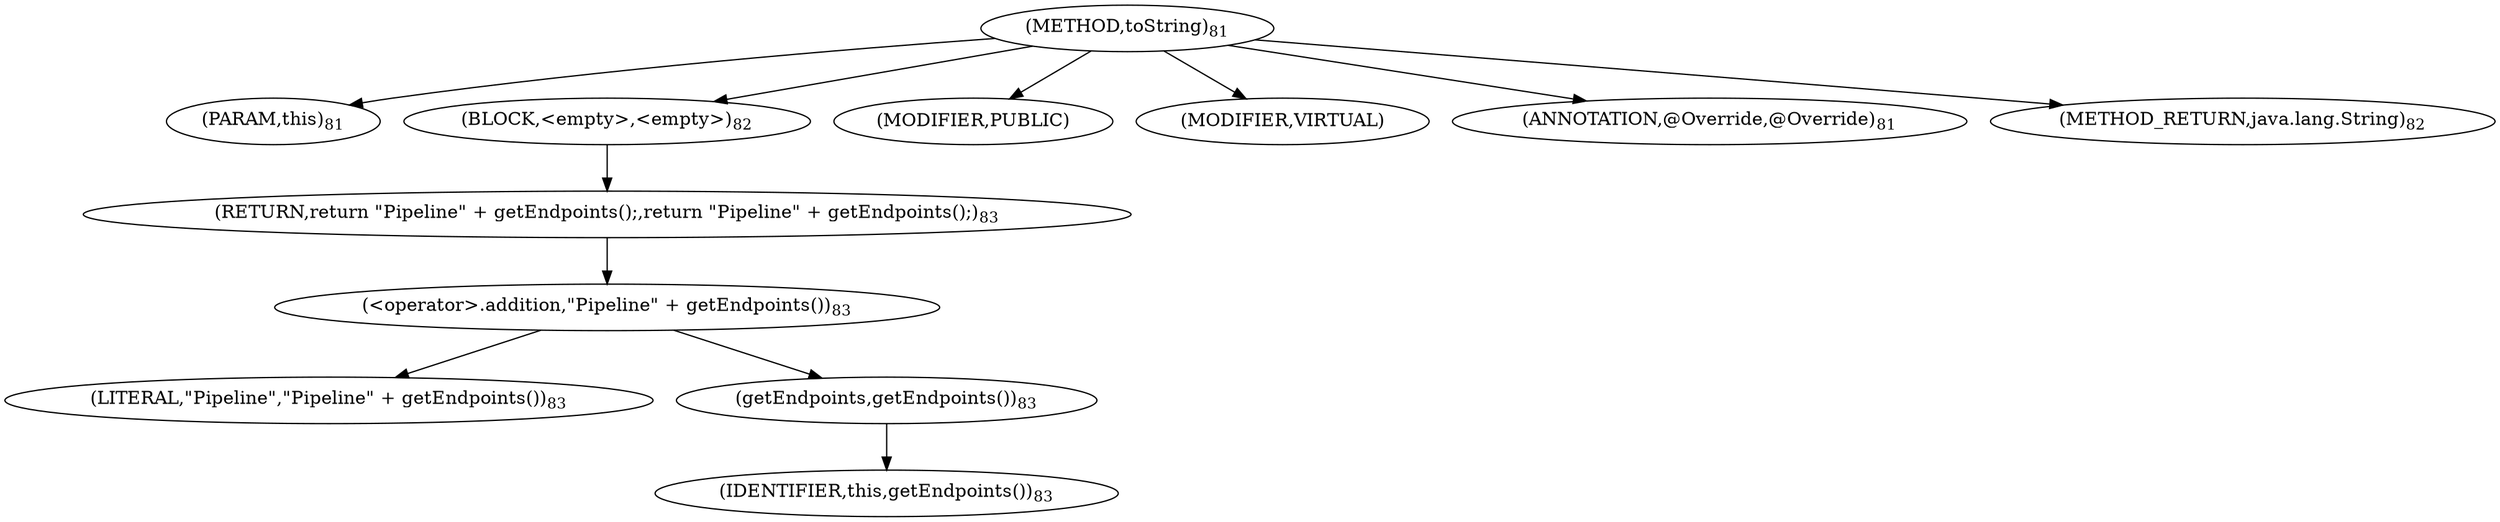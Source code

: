 digraph "toString" {  
"109" [label = <(METHOD,toString)<SUB>81</SUB>> ]
"9" [label = <(PARAM,this)<SUB>81</SUB>> ]
"110" [label = <(BLOCK,&lt;empty&gt;,&lt;empty&gt;)<SUB>82</SUB>> ]
"111" [label = <(RETURN,return &quot;Pipeline&quot; + getEndpoints();,return &quot;Pipeline&quot; + getEndpoints();)<SUB>83</SUB>> ]
"112" [label = <(&lt;operator&gt;.addition,&quot;Pipeline&quot; + getEndpoints())<SUB>83</SUB>> ]
"113" [label = <(LITERAL,&quot;Pipeline&quot;,&quot;Pipeline&quot; + getEndpoints())<SUB>83</SUB>> ]
"114" [label = <(getEndpoints,getEndpoints())<SUB>83</SUB>> ]
"8" [label = <(IDENTIFIER,this,getEndpoints())<SUB>83</SUB>> ]
"115" [label = <(MODIFIER,PUBLIC)> ]
"116" [label = <(MODIFIER,VIRTUAL)> ]
"117" [label = <(ANNOTATION,@Override,@Override)<SUB>81</SUB>> ]
"118" [label = <(METHOD_RETURN,java.lang.String)<SUB>82</SUB>> ]
  "109" -> "9" 
  "109" -> "110" 
  "109" -> "115" 
  "109" -> "116" 
  "109" -> "117" 
  "109" -> "118" 
  "110" -> "111" 
  "111" -> "112" 
  "112" -> "113" 
  "112" -> "114" 
  "114" -> "8" 
}
